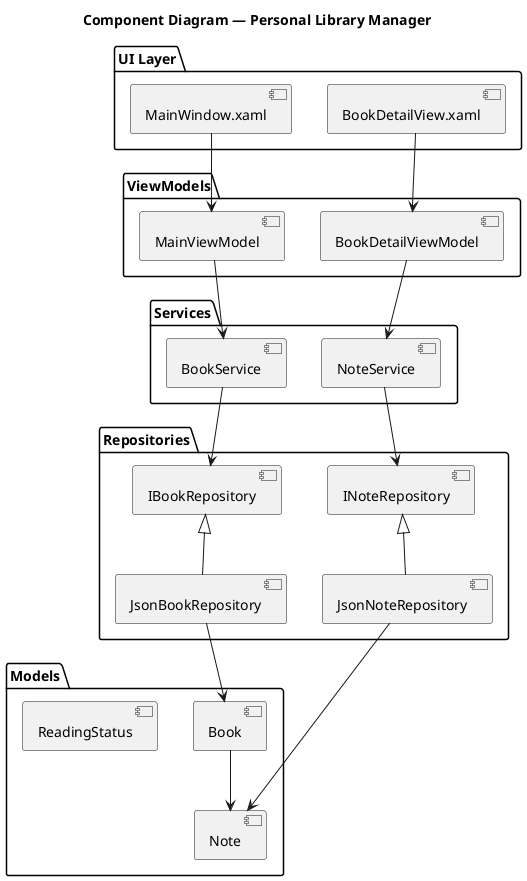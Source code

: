 @startuml
title Component Diagram — Personal Library Manager

package "UI Layer" {
  [MainWindow.xaml]
  [BookDetailView.xaml]
}

package "ViewModels" {
  [MainViewModel]
  [BookDetailViewModel]
}

package "Services" {
  [BookService]
  [NoteService]
}

package "Repositories" {
  [IBookRepository]
  [INoteRepository]
  [JsonBookRepository]
  [JsonNoteRepository]
}

package "Models" {
  [Book]
  [Note]
  [ReadingStatus]
}

[MainWindow.xaml] --> [MainViewModel]
[BookDetailView.xaml] --> [BookDetailViewModel]

[MainViewModel] --> [BookService]
[BookDetailViewModel] --> [NoteService]

[BookService] --> [IBookRepository]
[NoteService] --> [INoteRepository]

[IBookRepository] <|-- [JsonBookRepository]
[INoteRepository] <|-- [JsonNoteRepository]

[JsonBookRepository] --> [Book]
[JsonNoteRepository] --> [Note]
[Book] --> [Note]

@enduml
